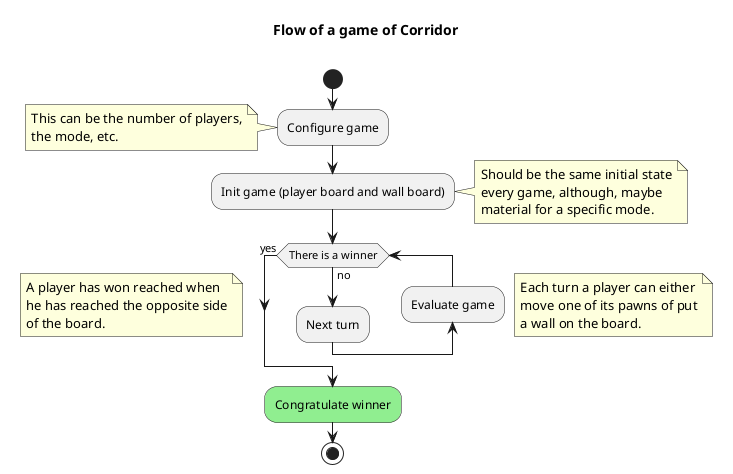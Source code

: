 @startuml

title "Flow of a game of Corridor\n"

start
:Configure game;
note left
    This can be the number of players,
    the mode, etc.
end note
:Init game (player board and wall board);
note right
    Should be the same initial state
    every game, although, maybe
    material for a specific mode.
end note

while (There is a winner) is (no)
    note left
        A player has won reached when
        he has reached the opposite side
        of the board.
    end note
    note right
        Each turn a player can either
        move one of its pawns of put
        a wall on the board.
    end note
    :Next turn;
    backward :Evaluate game;
endwhile (yes)
#lightgreen:Congratulate winner;
stop

@enduml

